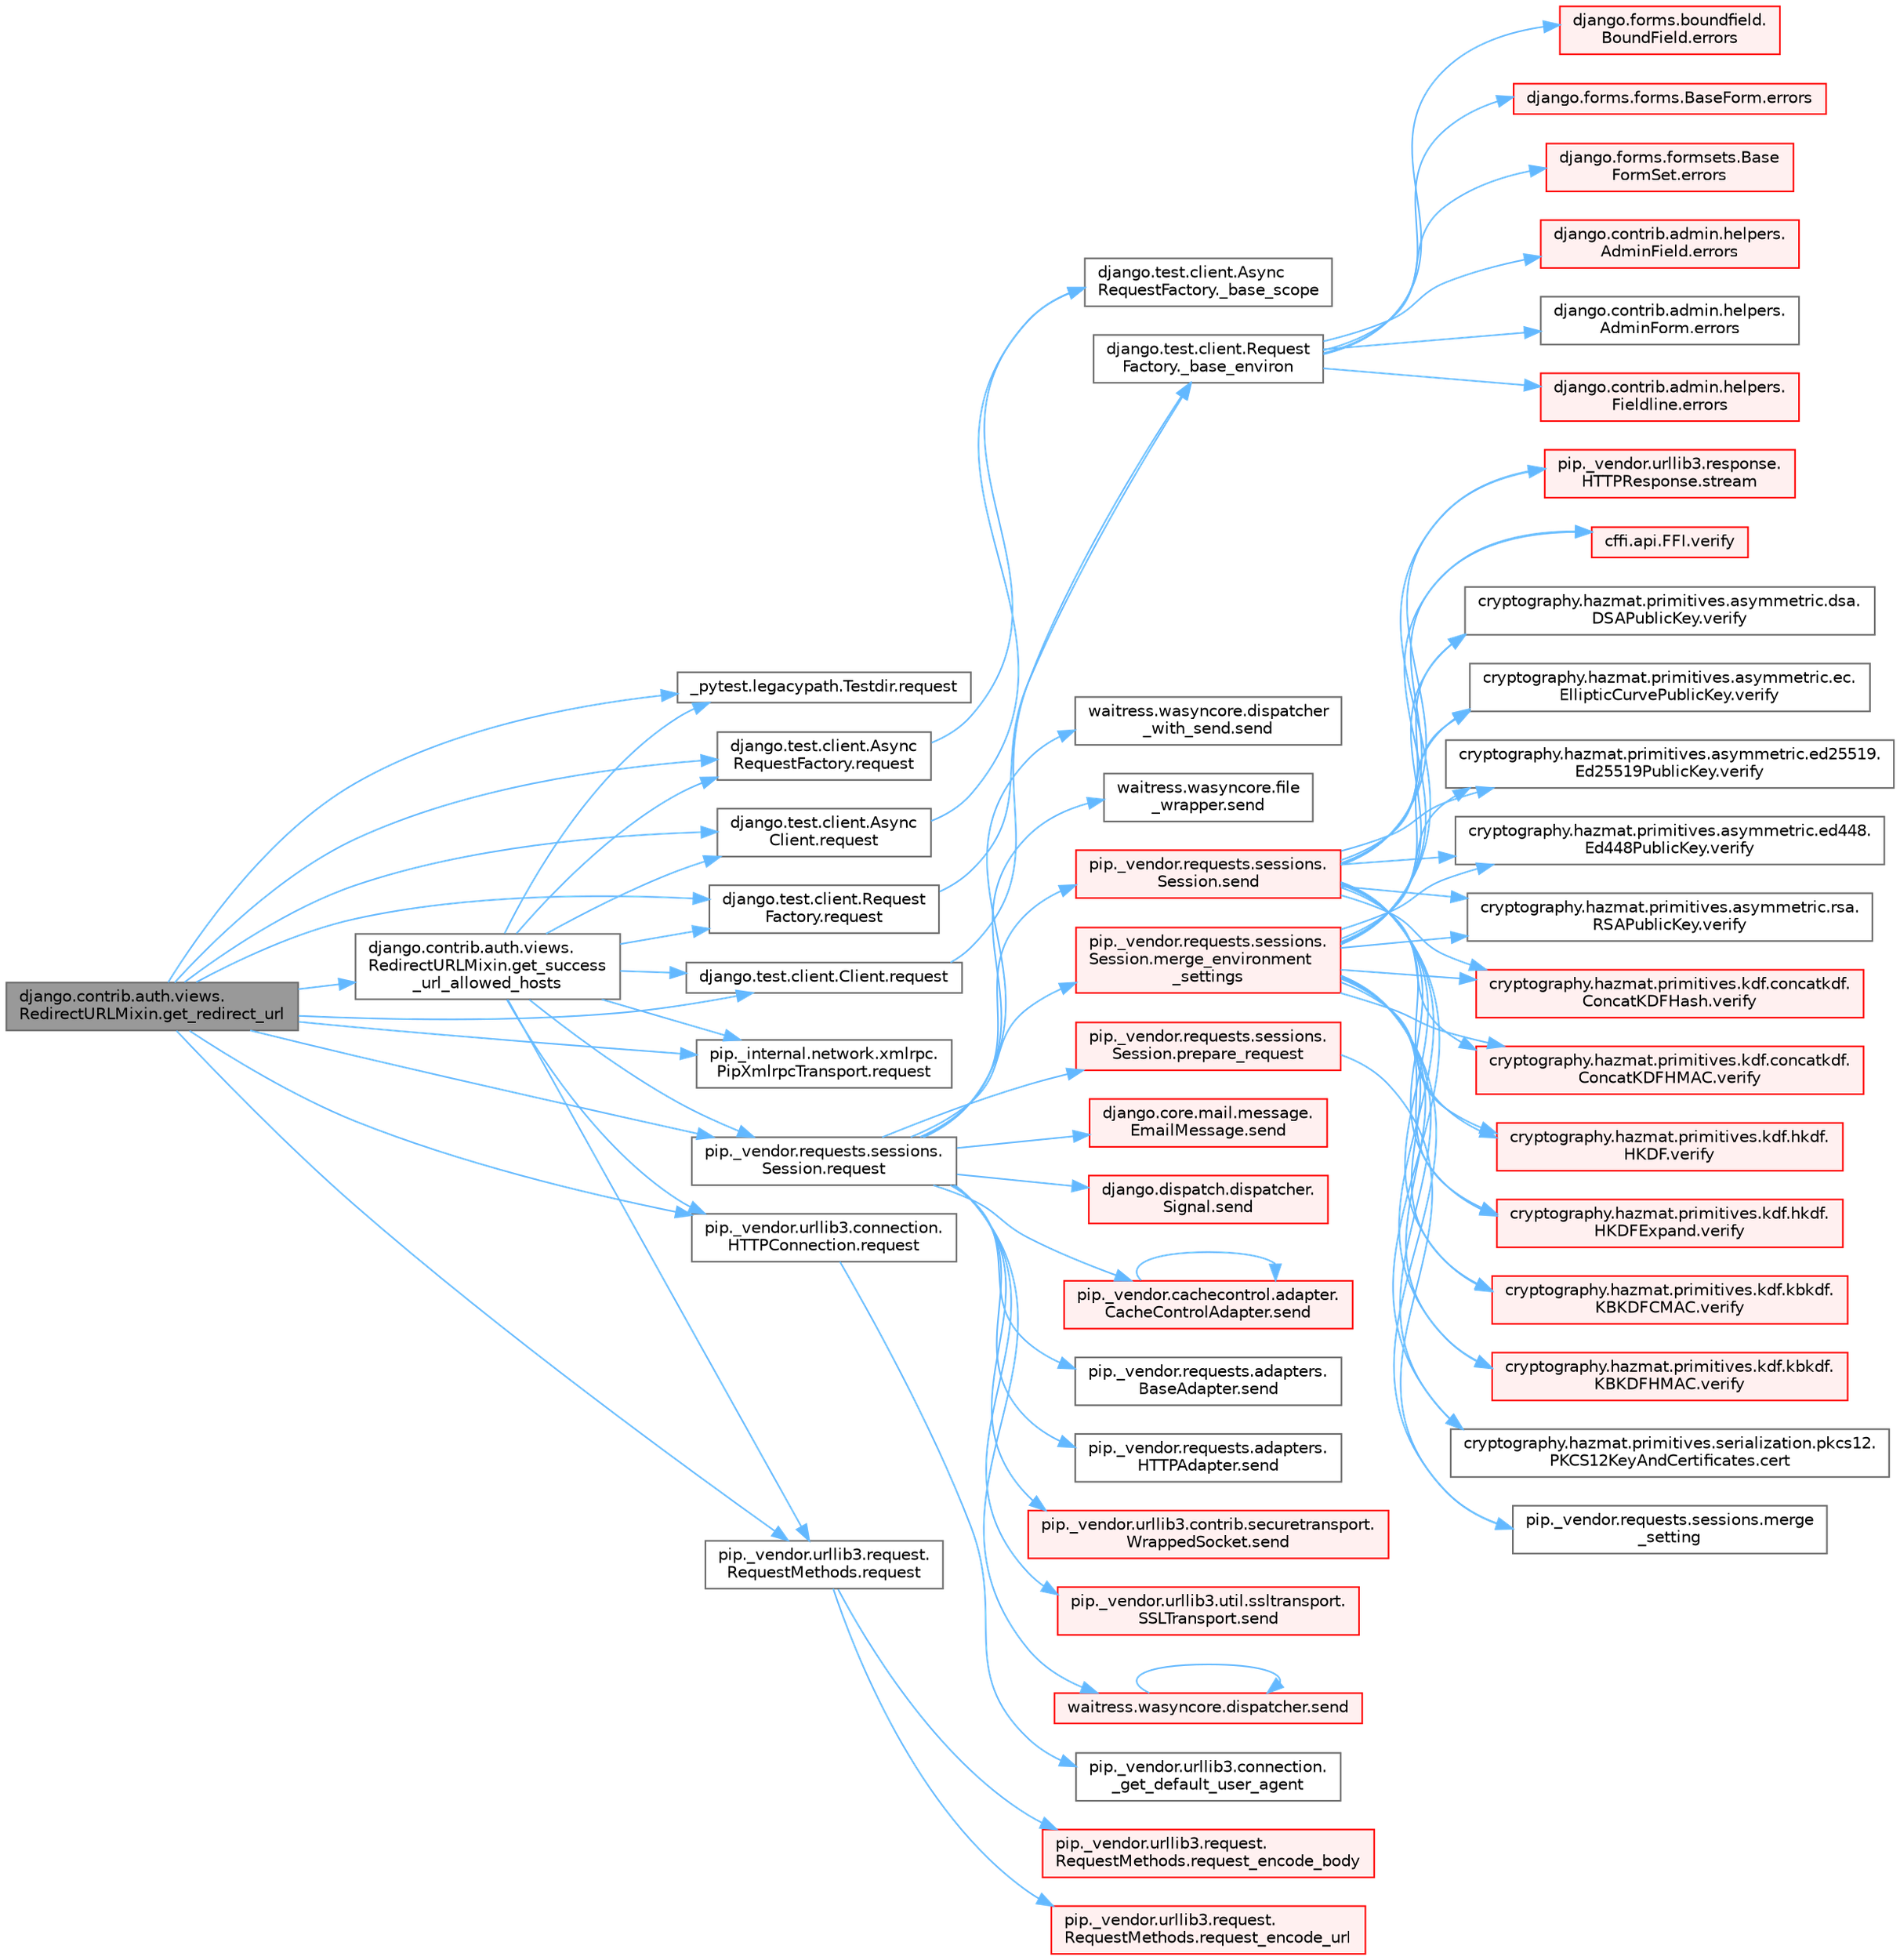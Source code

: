 digraph "django.contrib.auth.views.RedirectURLMixin.get_redirect_url"
{
 // LATEX_PDF_SIZE
  bgcolor="transparent";
  edge [fontname=Helvetica,fontsize=10,labelfontname=Helvetica,labelfontsize=10];
  node [fontname=Helvetica,fontsize=10,shape=box,height=0.2,width=0.4];
  rankdir="LR";
  Node1 [id="Node000001",label="django.contrib.auth.views.\lRedirectURLMixin.get_redirect_url",height=0.2,width=0.4,color="gray40", fillcolor="grey60", style="filled", fontcolor="black",tooltip=" "];
  Node1 -> Node2 [id="edge1_Node000001_Node000002",color="steelblue1",style="solid",tooltip=" "];
  Node2 [id="Node000002",label="django.contrib.auth.views.\lRedirectURLMixin.get_success\l_url_allowed_hosts",height=0.2,width=0.4,color="grey40", fillcolor="white", style="filled",URL="$classdjango_1_1contrib_1_1auth_1_1views_1_1_redirect_u_r_l_mixin.html#a21199247491f0bae617b1efead90ee9b",tooltip=" "];
  Node2 -> Node3 [id="edge2_Node000002_Node000003",color="steelblue1",style="solid",tooltip=" "];
  Node3 [id="Node000003",label="_pytest.legacypath.Testdir.request",height=0.2,width=0.4,color="grey40", fillcolor="white", style="filled",URL="$class__pytest_1_1legacypath_1_1_testdir.html#a0e10c900efcd764da85254119e4d64c4",tooltip=" "];
  Node2 -> Node4 [id="edge3_Node000002_Node000004",color="steelblue1",style="solid",tooltip=" "];
  Node4 [id="Node000004",label="django.test.client.Async\lClient.request",height=0.2,width=0.4,color="grey40", fillcolor="white", style="filled",URL="$classdjango_1_1test_1_1client_1_1_async_client.html#a891cc2f6b81dcf3583bbbde8d21a713a",tooltip=" "];
  Node4 -> Node5 [id="edge4_Node000004_Node000005",color="steelblue1",style="solid",tooltip=" "];
  Node5 [id="Node000005",label="django.test.client.Async\lRequestFactory._base_scope",height=0.2,width=0.4,color="grey40", fillcolor="white", style="filled",URL="$classdjango_1_1test_1_1client_1_1_async_request_factory.html#a0e43cc21668d0a42c46524d5116d8654",tooltip=" "];
  Node2 -> Node6 [id="edge5_Node000002_Node000006",color="steelblue1",style="solid",tooltip=" "];
  Node6 [id="Node000006",label="django.test.client.Async\lRequestFactory.request",height=0.2,width=0.4,color="grey40", fillcolor="white", style="filled",URL="$classdjango_1_1test_1_1client_1_1_async_request_factory.html#aab026845547a4c2d9203b8710b90f6cd",tooltip=" "];
  Node6 -> Node5 [id="edge6_Node000006_Node000005",color="steelblue1",style="solid",tooltip=" "];
  Node2 -> Node7 [id="edge7_Node000002_Node000007",color="steelblue1",style="solid",tooltip=" "];
  Node7 [id="Node000007",label="django.test.client.Client.request",height=0.2,width=0.4,color="grey40", fillcolor="white", style="filled",URL="$classdjango_1_1test_1_1client_1_1_client.html#a2f51c5251142ab6503937051936e33fa",tooltip=" "];
  Node7 -> Node8 [id="edge8_Node000007_Node000008",color="steelblue1",style="solid",tooltip=" "];
  Node8 [id="Node000008",label="django.test.client.Request\lFactory._base_environ",height=0.2,width=0.4,color="grey40", fillcolor="white", style="filled",URL="$classdjango_1_1test_1_1client_1_1_request_factory.html#ab650654b992f4e9fc9e30bd0442973c1",tooltip=" "];
  Node8 -> Node9 [id="edge9_Node000008_Node000009",color="steelblue1",style="solid",tooltip=" "];
  Node9 [id="Node000009",label="django.contrib.admin.helpers.\lAdminField.errors",height=0.2,width=0.4,color="red", fillcolor="#FFF0F0", style="filled",URL="$classdjango_1_1contrib_1_1admin_1_1helpers_1_1_admin_field.html#a2ed7041739e06b7ebeb076401379c675",tooltip=" "];
  Node8 -> Node1819 [id="edge10_Node000008_Node001819",color="steelblue1",style="solid",tooltip=" "];
  Node1819 [id="Node001819",label="django.contrib.admin.helpers.\lAdminForm.errors",height=0.2,width=0.4,color="grey40", fillcolor="white", style="filled",URL="$classdjango_1_1contrib_1_1admin_1_1helpers_1_1_admin_form.html#a3ccc9540a232de721c24f95c26a2b34a",tooltip=" "];
  Node8 -> Node1820 [id="edge11_Node000008_Node001820",color="steelblue1",style="solid",tooltip=" "];
  Node1820 [id="Node001820",label="django.contrib.admin.helpers.\lFieldline.errors",height=0.2,width=0.4,color="red", fillcolor="#FFF0F0", style="filled",URL="$classdjango_1_1contrib_1_1admin_1_1helpers_1_1_fieldline.html#ac0094313ce4b91212414f914a381499d",tooltip=" "];
  Node8 -> Node1821 [id="edge12_Node000008_Node001821",color="steelblue1",style="solid",tooltip=" "];
  Node1821 [id="Node001821",label="django.forms.boundfield.\lBoundField.errors",height=0.2,width=0.4,color="red", fillcolor="#FFF0F0", style="filled",URL="$classdjango_1_1forms_1_1boundfield_1_1_bound_field.html#a47569da22ccdcdd1bb15a2506a0a5f6e",tooltip=" "];
  Node8 -> Node1822 [id="edge13_Node000008_Node001822",color="steelblue1",style="solid",tooltip=" "];
  Node1822 [id="Node001822",label="django.forms.forms.BaseForm.errors",height=0.2,width=0.4,color="red", fillcolor="#FFF0F0", style="filled",URL="$classdjango_1_1forms_1_1forms_1_1_base_form.html#aca47cb75eb6c321d1c429b33eca94d49",tooltip=" "];
  Node8 -> Node1907 [id="edge14_Node000008_Node001907",color="steelblue1",style="solid",tooltip=" "];
  Node1907 [id="Node001907",label="django.forms.formsets.Base\lFormSet.errors",height=0.2,width=0.4,color="red", fillcolor="#FFF0F0", style="filled",URL="$classdjango_1_1forms_1_1formsets_1_1_base_form_set.html#a9e249e2240c3ae2775249e3d3da42020",tooltip=" "];
  Node2 -> Node470 [id="edge15_Node000002_Node000470",color="steelblue1",style="solid",tooltip=" "];
  Node470 [id="Node000470",label="django.test.client.Request\lFactory.request",height=0.2,width=0.4,color="grey40", fillcolor="white", style="filled",URL="$classdjango_1_1test_1_1client_1_1_request_factory.html#adae411ab0df6839c5364b647e4dc63ad",tooltip=" "];
  Node470 -> Node8 [id="edge16_Node000470_Node000008",color="steelblue1",style="solid",tooltip=" "];
  Node2 -> Node471 [id="edge17_Node000002_Node000471",color="steelblue1",style="solid",tooltip=" "];
  Node471 [id="Node000471",label="pip._internal.network.xmlrpc.\lPipXmlrpcTransport.request",height=0.2,width=0.4,color="grey40", fillcolor="white", style="filled",URL="$classpip_1_1__internal_1_1network_1_1xmlrpc_1_1_pip_xmlrpc_transport.html#a91d1ed180fbf8bcc25f6747a72614c5f",tooltip=" "];
  Node2 -> Node472 [id="edge18_Node000002_Node000472",color="steelblue1",style="solid",tooltip=" "];
  Node472 [id="Node000472",label="pip._vendor.requests.sessions.\lSession.request",height=0.2,width=0.4,color="grey40", fillcolor="white", style="filled",URL="$classpip_1_1__vendor_1_1requests_1_1sessions_1_1_session.html#a3dddfa16e93faa1a1a553936d913482b",tooltip=" "];
  Node472 -> Node473 [id="edge19_Node000472_Node000473",color="steelblue1",style="solid",tooltip=" "];
  Node473 [id="Node000473",label="pip._vendor.requests.sessions.\lSession.merge_environment\l_settings",height=0.2,width=0.4,color="red", fillcolor="#FFF0F0", style="filled",URL="$classpip_1_1__vendor_1_1requests_1_1sessions_1_1_session.html#a1bbc07ae0fd8434a0ae651e3eb482be0",tooltip=" "];
  Node473 -> Node474 [id="edge20_Node000473_Node000474",color="steelblue1",style="solid",tooltip=" "];
  Node474 [id="Node000474",label="cryptography.hazmat.primitives.serialization.pkcs12.\lPKCS12KeyAndCertificates.cert",height=0.2,width=0.4,color="grey40", fillcolor="white", style="filled",URL="$classcryptography_1_1hazmat_1_1primitives_1_1serialization_1_1pkcs12_1_1_p_k_c_s12_key_and_certificates.html#a7a1d98fee8ed8175805ab085c9ecb5e0",tooltip=" "];
  Node473 -> Node475 [id="edge21_Node000473_Node000475",color="steelblue1",style="solid",tooltip=" "];
  Node475 [id="Node000475",label="pip._vendor.requests.sessions.merge\l_setting",height=0.2,width=0.4,color="grey40", fillcolor="white", style="filled",URL="$namespacepip_1_1__vendor_1_1requests_1_1sessions.html#a2ff5e46d93c274334e41f4544e9eda84",tooltip=" "];
  Node473 -> Node203 [id="edge22_Node000473_Node000203",color="steelblue1",style="solid",tooltip=" "];
  Node203 [id="Node000203",label="pip._vendor.urllib3.response.\lHTTPResponse.stream",height=0.2,width=0.4,color="red", fillcolor="#FFF0F0", style="filled",URL="$classpip_1_1__vendor_1_1urllib3_1_1response_1_1_h_t_t_p_response.html#a8d802b25f09dd341838a1d631ffc4f62",tooltip=" "];
  Node473 -> Node476 [id="edge23_Node000473_Node000476",color="steelblue1",style="solid",tooltip=" "];
  Node476 [id="Node000476",label="cffi.api.FFI.verify",height=0.2,width=0.4,color="red", fillcolor="#FFF0F0", style="filled",URL="$classcffi_1_1api_1_1_f_f_i.html#ac05cd4cf779cb85543c4cd5fa8a6d333",tooltip=" "];
  Node473 -> Node478 [id="edge24_Node000473_Node000478",color="steelblue1",style="solid",tooltip=" "];
  Node478 [id="Node000478",label="cryptography.hazmat.primitives.asymmetric.dsa.\lDSAPublicKey.verify",height=0.2,width=0.4,color="grey40", fillcolor="white", style="filled",URL="$classcryptography_1_1hazmat_1_1primitives_1_1asymmetric_1_1dsa_1_1_d_s_a_public_key.html#ad0552a7e074dda3d2486b6e918cfc9d8",tooltip=" "];
  Node473 -> Node479 [id="edge25_Node000473_Node000479",color="steelblue1",style="solid",tooltip=" "];
  Node479 [id="Node000479",label="cryptography.hazmat.primitives.asymmetric.ec.\lEllipticCurvePublicKey.verify",height=0.2,width=0.4,color="grey40", fillcolor="white", style="filled",URL="$classcryptography_1_1hazmat_1_1primitives_1_1asymmetric_1_1ec_1_1_elliptic_curve_public_key.html#a7f75c00034242b7ae917b567db16bf60",tooltip=" "];
  Node473 -> Node480 [id="edge26_Node000473_Node000480",color="steelblue1",style="solid",tooltip=" "];
  Node480 [id="Node000480",label="cryptography.hazmat.primitives.asymmetric.ed25519.\lEd25519PublicKey.verify",height=0.2,width=0.4,color="grey40", fillcolor="white", style="filled",URL="$classcryptography_1_1hazmat_1_1primitives_1_1asymmetric_1_1ed25519_1_1_ed25519_public_key.html#a23d01b9908cadb1f6765bd6792371c80",tooltip=" "];
  Node473 -> Node481 [id="edge27_Node000473_Node000481",color="steelblue1",style="solid",tooltip=" "];
  Node481 [id="Node000481",label="cryptography.hazmat.primitives.asymmetric.ed448.\lEd448PublicKey.verify",height=0.2,width=0.4,color="grey40", fillcolor="white", style="filled",URL="$classcryptography_1_1hazmat_1_1primitives_1_1asymmetric_1_1ed448_1_1_ed448_public_key.html#a34d2a2d64f969ef56c2cb67994bacf86",tooltip=" "];
  Node473 -> Node482 [id="edge28_Node000473_Node000482",color="steelblue1",style="solid",tooltip=" "];
  Node482 [id="Node000482",label="cryptography.hazmat.primitives.asymmetric.rsa.\lRSAPublicKey.verify",height=0.2,width=0.4,color="grey40", fillcolor="white", style="filled",URL="$classcryptography_1_1hazmat_1_1primitives_1_1asymmetric_1_1rsa_1_1_r_s_a_public_key.html#a8c3715fa7e1b4a8bfd89482e40f1fe53",tooltip=" "];
  Node473 -> Node483 [id="edge29_Node000473_Node000483",color="steelblue1",style="solid",tooltip=" "];
  Node483 [id="Node000483",label="cryptography.hazmat.primitives.kdf.concatkdf.\lConcatKDFHash.verify",height=0.2,width=0.4,color="red", fillcolor="#FFF0F0", style="filled",URL="$classcryptography_1_1hazmat_1_1primitives_1_1kdf_1_1concatkdf_1_1_concat_k_d_f_hash.html#a872e664133e0cc33672c6fa5929f0bf8",tooltip=" "];
  Node473 -> Node508 [id="edge30_Node000473_Node000508",color="steelblue1",style="solid",tooltip=" "];
  Node508 [id="Node000508",label="cryptography.hazmat.primitives.kdf.concatkdf.\lConcatKDFHMAC.verify",height=0.2,width=0.4,color="red", fillcolor="#FFF0F0", style="filled",URL="$classcryptography_1_1hazmat_1_1primitives_1_1kdf_1_1concatkdf_1_1_concat_k_d_f_h_m_a_c.html#aa6a81903e1b96874301933bc996c78bd",tooltip=" "];
  Node473 -> Node509 [id="edge31_Node000473_Node000509",color="steelblue1",style="solid",tooltip=" "];
  Node509 [id="Node000509",label="cryptography.hazmat.primitives.kdf.hkdf.\lHKDF.verify",height=0.2,width=0.4,color="red", fillcolor="#FFF0F0", style="filled",URL="$classcryptography_1_1hazmat_1_1primitives_1_1kdf_1_1hkdf_1_1_h_k_d_f.html#a7ac8bf663d79e3c30b68d44331902304",tooltip=" "];
  Node473 -> Node510 [id="edge32_Node000473_Node000510",color="steelblue1",style="solid",tooltip=" "];
  Node510 [id="Node000510",label="cryptography.hazmat.primitives.kdf.hkdf.\lHKDFExpand.verify",height=0.2,width=0.4,color="red", fillcolor="#FFF0F0", style="filled",URL="$classcryptography_1_1hazmat_1_1primitives_1_1kdf_1_1hkdf_1_1_h_k_d_f_expand.html#a74f916e6649372a432769965a7e01fea",tooltip=" "];
  Node473 -> Node511 [id="edge33_Node000473_Node000511",color="steelblue1",style="solid",tooltip=" "];
  Node511 [id="Node000511",label="cryptography.hazmat.primitives.kdf.kbkdf.\lKBKDFCMAC.verify",height=0.2,width=0.4,color="red", fillcolor="#FFF0F0", style="filled",URL="$classcryptography_1_1hazmat_1_1primitives_1_1kdf_1_1kbkdf_1_1_k_b_k_d_f_c_m_a_c.html#ab97e9dff30b4fe2752f1457c582fb0e3",tooltip=" "];
  Node473 -> Node512 [id="edge34_Node000473_Node000512",color="steelblue1",style="solid",tooltip=" "];
  Node512 [id="Node000512",label="cryptography.hazmat.primitives.kdf.kbkdf.\lKBKDFHMAC.verify",height=0.2,width=0.4,color="red", fillcolor="#FFF0F0", style="filled",URL="$classcryptography_1_1hazmat_1_1primitives_1_1kdf_1_1kbkdf_1_1_k_b_k_d_f_h_m_a_c.html#a34c59907c93650471d5ef56197cc0522",tooltip=" "];
  Node472 -> Node4448 [id="edge35_Node000472_Node004448",color="steelblue1",style="solid",tooltip=" "];
  Node4448 [id="Node004448",label="pip._vendor.requests.sessions.\lSession.prepare_request",height=0.2,width=0.4,color="red", fillcolor="#FFF0F0", style="filled",URL="$classpip_1_1__vendor_1_1requests_1_1sessions_1_1_session.html#a486c476ce9c610313da438d9fbd53f7b",tooltip=" "];
  Node4448 -> Node475 [id="edge36_Node004448_Node000475",color="steelblue1",style="solid",tooltip=" "];
  Node472 -> Node4324 [id="edge37_Node000472_Node004324",color="steelblue1",style="solid",tooltip=" "];
  Node4324 [id="Node004324",label="django.core.mail.message.\lEmailMessage.send",height=0.2,width=0.4,color="red", fillcolor="#FFF0F0", style="filled",URL="$classdjango_1_1core_1_1mail_1_1message_1_1_email_message.html#a18fd6d168e6aa27742a4057b4ab9b439",tooltip=" "];
  Node472 -> Node4328 [id="edge38_Node000472_Node004328",color="steelblue1",style="solid",tooltip=" "];
  Node4328 [id="Node004328",label="django.dispatch.dispatcher.\lSignal.send",height=0.2,width=0.4,color="red", fillcolor="#FFF0F0", style="filled",URL="$classdjango_1_1dispatch_1_1dispatcher_1_1_signal.html#a065269c5c5f8d45e7b902dda3245bdbb",tooltip=" "];
  Node472 -> Node4331 [id="edge39_Node000472_Node004331",color="steelblue1",style="solid",tooltip=" "];
  Node4331 [id="Node004331",label="pip._vendor.cachecontrol.adapter.\lCacheControlAdapter.send",height=0.2,width=0.4,color="red", fillcolor="#FFF0F0", style="filled",URL="$classpip_1_1__vendor_1_1cachecontrol_1_1adapter_1_1_cache_control_adapter.html#a7f846578832fd1a27f921f7466b4d2fa",tooltip=" "];
  Node4331 -> Node4331 [id="edge40_Node004331_Node004331",color="steelblue1",style="solid",tooltip=" "];
  Node472 -> Node4334 [id="edge41_Node000472_Node004334",color="steelblue1",style="solid",tooltip=" "];
  Node4334 [id="Node004334",label="pip._vendor.requests.adapters.\lBaseAdapter.send",height=0.2,width=0.4,color="grey40", fillcolor="white", style="filled",URL="$classpip_1_1__vendor_1_1requests_1_1adapters_1_1_base_adapter.html#a71b96d00d14b1eb64886afb3d5a6e2b0",tooltip=" "];
  Node472 -> Node4335 [id="edge42_Node000472_Node004335",color="steelblue1",style="solid",tooltip=" "];
  Node4335 [id="Node004335",label="pip._vendor.requests.adapters.\lHTTPAdapter.send",height=0.2,width=0.4,color="grey40", fillcolor="white", style="filled",URL="$classpip_1_1__vendor_1_1requests_1_1adapters_1_1_h_t_t_p_adapter.html#aa75dd0f80148babfc8b50bbc9a504e8d",tooltip=" "];
  Node472 -> Node4336 [id="edge43_Node000472_Node004336",color="steelblue1",style="solid",tooltip=" "];
  Node4336 [id="Node004336",label="pip._vendor.requests.sessions.\lSession.send",height=0.2,width=0.4,color="red", fillcolor="#FFF0F0", style="filled",URL="$classpip_1_1__vendor_1_1requests_1_1sessions_1_1_session.html#ac53877008b8d3c6901be36033885124c",tooltip=" "];
  Node4336 -> Node474 [id="edge44_Node004336_Node000474",color="steelblue1",style="solid",tooltip=" "];
  Node4336 -> Node203 [id="edge45_Node004336_Node000203",color="steelblue1",style="solid",tooltip=" "];
  Node4336 -> Node476 [id="edge46_Node004336_Node000476",color="steelblue1",style="solid",tooltip=" "];
  Node4336 -> Node478 [id="edge47_Node004336_Node000478",color="steelblue1",style="solid",tooltip=" "];
  Node4336 -> Node479 [id="edge48_Node004336_Node000479",color="steelblue1",style="solid",tooltip=" "];
  Node4336 -> Node480 [id="edge49_Node004336_Node000480",color="steelblue1",style="solid",tooltip=" "];
  Node4336 -> Node481 [id="edge50_Node004336_Node000481",color="steelblue1",style="solid",tooltip=" "];
  Node4336 -> Node482 [id="edge51_Node004336_Node000482",color="steelblue1",style="solid",tooltip=" "];
  Node4336 -> Node483 [id="edge52_Node004336_Node000483",color="steelblue1",style="solid",tooltip=" "];
  Node4336 -> Node508 [id="edge53_Node004336_Node000508",color="steelblue1",style="solid",tooltip=" "];
  Node4336 -> Node509 [id="edge54_Node004336_Node000509",color="steelblue1",style="solid",tooltip=" "];
  Node4336 -> Node510 [id="edge55_Node004336_Node000510",color="steelblue1",style="solid",tooltip=" "];
  Node4336 -> Node511 [id="edge56_Node004336_Node000511",color="steelblue1",style="solid",tooltip=" "];
  Node4336 -> Node512 [id="edge57_Node004336_Node000512",color="steelblue1",style="solid",tooltip=" "];
  Node472 -> Node4341 [id="edge58_Node000472_Node004341",color="steelblue1",style="solid",tooltip=" "];
  Node4341 [id="Node004341",label="pip._vendor.urllib3.contrib.securetransport.\lWrappedSocket.send",height=0.2,width=0.4,color="red", fillcolor="#FFF0F0", style="filled",URL="$classpip_1_1__vendor_1_1urllib3_1_1contrib_1_1securetransport_1_1_wrapped_socket.html#afefa6637ff2836086372e94b4872b076",tooltip=" "];
  Node472 -> Node4343 [id="edge59_Node000472_Node004343",color="steelblue1",style="solid",tooltip=" "];
  Node4343 [id="Node004343",label="pip._vendor.urllib3.util.ssltransport.\lSSLTransport.send",height=0.2,width=0.4,color="red", fillcolor="#FFF0F0", style="filled",URL="$classpip_1_1__vendor_1_1urllib3_1_1util_1_1ssltransport_1_1_s_s_l_transport.html#ae07b4d8069dbc1dab07b52db5acdb71a",tooltip=" "];
  Node472 -> Node4344 [id="edge60_Node000472_Node004344",color="steelblue1",style="solid",tooltip=" "];
  Node4344 [id="Node004344",label="waitress.wasyncore.dispatcher.send",height=0.2,width=0.4,color="red", fillcolor="#FFF0F0", style="filled",URL="$classwaitress_1_1wasyncore_1_1dispatcher.html#aa36a1d97600508f07138eab0658775c9",tooltip=" "];
  Node4344 -> Node4344 [id="edge61_Node004344_Node004344",color="steelblue1",style="solid",tooltip=" "];
  Node472 -> Node4345 [id="edge62_Node000472_Node004345",color="steelblue1",style="solid",tooltip=" "];
  Node4345 [id="Node004345",label="waitress.wasyncore.dispatcher\l_with_send.send",height=0.2,width=0.4,color="grey40", fillcolor="white", style="filled",URL="$classwaitress_1_1wasyncore_1_1dispatcher__with__send.html#a47052361f8df52adae77154c5ac2e95d",tooltip=" "];
  Node472 -> Node4346 [id="edge63_Node000472_Node004346",color="steelblue1",style="solid",tooltip=" "];
  Node4346 [id="Node004346",label="waitress.wasyncore.file\l_wrapper.send",height=0.2,width=0.4,color="grey40", fillcolor="white", style="filled",URL="$classwaitress_1_1wasyncore_1_1file__wrapper.html#a3db1f84334179b63edb654a8da19820c",tooltip=" "];
  Node2 -> Node988 [id="edge64_Node000002_Node000988",color="steelblue1",style="solid",tooltip=" "];
  Node988 [id="Node000988",label="pip._vendor.urllib3.connection.\lHTTPConnection.request",height=0.2,width=0.4,color="grey40", fillcolor="white", style="filled",URL="$classpip_1_1__vendor_1_1urllib3_1_1connection_1_1_h_t_t_p_connection.html#a67e552c4d242e4169bdf7319269a417f",tooltip=" "];
  Node988 -> Node989 [id="edge65_Node000988_Node000989",color="steelblue1",style="solid",tooltip=" "];
  Node989 [id="Node000989",label="pip._vendor.urllib3.connection.\l_get_default_user_agent",height=0.2,width=0.4,color="grey40", fillcolor="white", style="filled",URL="$namespacepip_1_1__vendor_1_1urllib3_1_1connection.html#a470b189321329d9264e7756710ba9ae2",tooltip=" "];
  Node2 -> Node990 [id="edge66_Node000002_Node000990",color="steelblue1",style="solid",tooltip=" "];
  Node990 [id="Node000990",label="pip._vendor.urllib3.request.\lRequestMethods.request",height=0.2,width=0.4,color="grey40", fillcolor="white", style="filled",URL="$classpip_1_1__vendor_1_1urllib3_1_1request_1_1_request_methods.html#a73541f2f0edc7df7413b043e33c69e7f",tooltip=" "];
  Node990 -> Node991 [id="edge67_Node000990_Node000991",color="steelblue1",style="solid",tooltip=" "];
  Node991 [id="Node000991",label="pip._vendor.urllib3.request.\lRequestMethods.request_encode_body",height=0.2,width=0.4,color="red", fillcolor="#FFF0F0", style="filled",URL="$classpip_1_1__vendor_1_1urllib3_1_1request_1_1_request_methods.html#a2c8e6a574936ea1059cda06ae71793fc",tooltip=" "];
  Node990 -> Node1030 [id="edge68_Node000990_Node001030",color="steelblue1",style="solid",tooltip=" "];
  Node1030 [id="Node001030",label="pip._vendor.urllib3.request.\lRequestMethods.request_encode_url",height=0.2,width=0.4,color="red", fillcolor="#FFF0F0", style="filled",URL="$classpip_1_1__vendor_1_1urllib3_1_1request_1_1_request_methods.html#a364d38202ff4ab728e7bad368e74a431",tooltip=" "];
  Node1 -> Node3 [id="edge69_Node000001_Node000003",color="steelblue1",style="solid",tooltip=" "];
  Node1 -> Node4 [id="edge70_Node000001_Node000004",color="steelblue1",style="solid",tooltip=" "];
  Node1 -> Node6 [id="edge71_Node000001_Node000006",color="steelblue1",style="solid",tooltip=" "];
  Node1 -> Node7 [id="edge72_Node000001_Node000007",color="steelblue1",style="solid",tooltip=" "];
  Node1 -> Node470 [id="edge73_Node000001_Node000470",color="steelblue1",style="solid",tooltip=" "];
  Node1 -> Node471 [id="edge74_Node000001_Node000471",color="steelblue1",style="solid",tooltip=" "];
  Node1 -> Node472 [id="edge75_Node000001_Node000472",color="steelblue1",style="solid",tooltip=" "];
  Node1 -> Node988 [id="edge76_Node000001_Node000988",color="steelblue1",style="solid",tooltip=" "];
  Node1 -> Node990 [id="edge77_Node000001_Node000990",color="steelblue1",style="solid",tooltip=" "];
}
